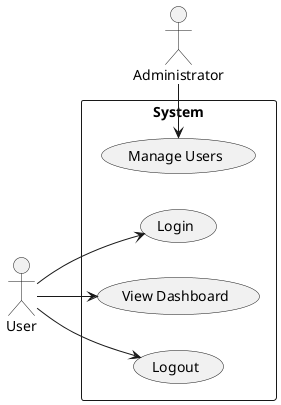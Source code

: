 @startuml

left to right direction

actor "User" as usr
actor "Administrator" as admin

rectangle System {
  usecase "Login" as UC1
  usecase "View Dashboard" as UC2
  usecase "Logout" as UC3
  usecase "Manage Users" as UC4
}

usr --> UC1
usr --> UC2
usr --> UC3
admin -left-> UC4

@enduml
